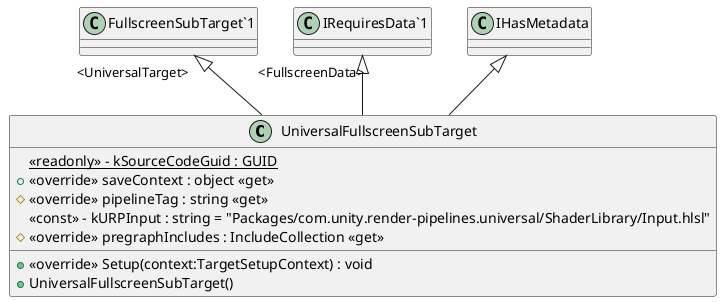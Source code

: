 @startuml
class UniversalFullscreenSubTarget {
    {static} <<readonly>> - kSourceCodeGuid : GUID
    + <<override>> Setup(context:TargetSetupContext) : void
    + <<override>> saveContext : object <<get>>
    # <<override>> pipelineTag : string <<get>>
    <<const>> - kURPInput : string = "Packages/com.unity.render-pipelines.universal/ShaderLibrary/Input.hlsl"
    # <<override>> pregraphIncludes : IncludeCollection <<get>>
    + UniversalFullscreenSubTarget()
}
"FullscreenSubTarget`1" "<UniversalTarget>" <|-- UniversalFullscreenSubTarget
"IRequiresData`1" "<FullscreenData>" <|-- UniversalFullscreenSubTarget
IHasMetadata <|-- UniversalFullscreenSubTarget
@enduml
